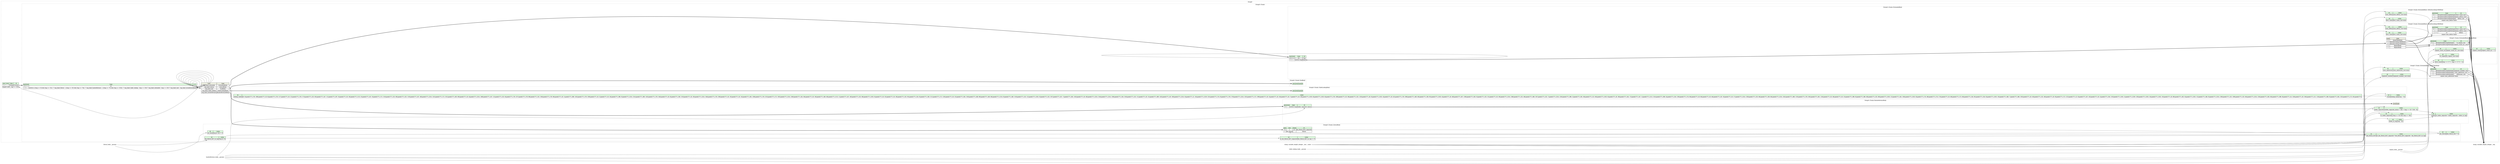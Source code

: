 digraph {
	rankdir=LR;
	node [shape=plaintext];
	subgraph cluster__dcmp_0 {
		label="Dcmp0";
		graph[style=dotted];

		dcmp_0__seq [label=<<TABLE BORDER="0" CELLBORDER="1" CELLSPACING="0">
			<TR><TD BGCOLOR="#E0FFE0">pos</TD><TD BGCOLOR="#E0FFE0">size</TD><TD BGCOLOR="#E0FFE0">type</TD><TD BGCOLOR="#E0FFE0">id</TD></TR>
			<TR><TD PORT="chunks_pos">0</TD><TD PORT="chunks_size">...</TD><TD>Chunk</TD><TD PORT="chunks_type">chunks</TD></TR>
			<TR><TD COLSPAN="4" PORT="chunks__repeat">repeat until _.tag == 255</TD></TR>
		</TABLE>>];
		subgraph cluster__chunk {
			label="Dcmp0::Chunk";
			graph[style=dotted];

			chunk__seq [label=<<TABLE BORDER="0" CELLBORDER="1" CELLSPACING="0">
				<TR><TD BGCOLOR="#E0FFE0">pos</TD><TD BGCOLOR="#E0FFE0">size</TD><TD BGCOLOR="#E0FFE0">type</TD><TD BGCOLOR="#E0FFE0">id</TD></TR>
				<TR><TD PORT="tag_pos">0</TD><TD PORT="tag_size">1</TD><TD>u1</TD><TD PORT="tag_type">tag</TD></TR>
				<TR><TD PORT="body_pos">1</TD><TD PORT="body_size">...</TD><TD>switch (( ((tag &gt;= 0) &amp;&amp; (tag &lt;= 31))  ? :tag_kind_literal : ( ((tag &gt;= 32) &amp;&amp; (tag &lt;= 74))  ? :tag_kind_backreference : ( ((tag &gt;= 75) &amp;&amp; (tag &lt;= 253))  ? :tag_kind_table_lookup : (tag == 254 ? :tag_kind_extended : (tag == 255 ? :tag_kind_end : :tag_kind_invalid))))))</TD><TD PORT="body_type">body</TD></TR>
			</TABLE>>];
chunk__seq_body_switch [label=<<TABLE BORDER="0" CELLBORDER="1" CELLSPACING="0">
	<TR><TD BGCOLOR="#F0F2E4">case</TD><TD BGCOLOR="#F0F2E4">type</TD></TR>
	<TR><TD>:tag_kind_extended</TD><TD PORT="case0">ExtendedBody</TD></TR>
	<TR><TD>:tag_kind_literal</TD><TD PORT="case1">LiteralBody</TD></TR>
	<TR><TD>:tag_kind_end</TD><TD PORT="case2">EndBody</TD></TR>
	<TR><TD>:tag_kind_table_lookup</TD><TD PORT="case3">TableLookupBody</TD></TR>
	<TR><TD>:tag_kind_backreference</TD><TD PORT="case4">BackreferenceBody</TD></TR>
</TABLE>>];
			subgraph cluster__literal_body {
				label="Dcmp0::Chunk::LiteralBody";
				graph[style=dotted];

				literal_body__seq [label=<<TABLE BORDER="0" CELLBORDER="1" CELLSPACING="0">
					<TR><TD BGCOLOR="#E0FFE0">pos</TD><TD BGCOLOR="#E0FFE0">size</TD><TD BGCOLOR="#E0FFE0">type</TD><TD BGCOLOR="#E0FFE0">id</TD></TR>
					<TR><TD PORT="len_literal_div2_separate_pos">0</TD><TD PORT="len_literal_div2_separate_size">1</TD><TD>u1</TD><TD PORT="len_literal_div2_separate_type">len_literal_div2_separate</TD></TR>
					<TR><TD PORT="literal_pos">1</TD><TD PORT="literal_size">len_literal</TD><TD></TD><TD PORT="literal_type">literal</TD></TR>
				</TABLE>>];
				literal_body__inst__do_store [label=<<TABLE BORDER="0" CELLBORDER="1" CELLSPACING="0">
					<TR><TD BGCOLOR="#E0FFE0">id</TD><TD BGCOLOR="#E0FFE0">value</TD></TR>
					<TR><TD>do_store</TD><TD>(tag &amp; 16) != 0</TD></TR>
				</TABLE>>];
				literal_body__inst__len_literal_div2 [label=<<TABLE BORDER="0" CELLBORDER="1" CELLSPACING="0">
					<TR><TD BGCOLOR="#E0FFE0">id</TD><TD BGCOLOR="#E0FFE0">value</TD></TR>
					<TR><TD>len_literal_div2</TD><TD>(is_len_literal_div2_separate ? len_literal_div2_separate : len_literal_div2_in_tag)</TD></TR>
				</TABLE>>];
				literal_body__inst__len_literal [label=<<TABLE BORDER="0" CELLBORDER="1" CELLSPACING="0">
					<TR><TD BGCOLOR="#E0FFE0">id</TD><TD BGCOLOR="#E0FFE0">value</TD></TR>
					<TR><TD>len_literal</TD><TD>(len_literal_div2 * 2)</TD></TR>
				</TABLE>>];
				literal_body__inst__len_literal_div2_in_tag [label=<<TABLE BORDER="0" CELLBORDER="1" CELLSPACING="0">
					<TR><TD BGCOLOR="#E0FFE0">id</TD><TD BGCOLOR="#E0FFE0">value</TD></TR>
					<TR><TD>len_literal_div2_in_tag</TD><TD>(tag &amp; 15)</TD></TR>
				</TABLE>>];
				literal_body__inst__is_len_literal_div2_separate [label=<<TABLE BORDER="0" CELLBORDER="1" CELLSPACING="0">
					<TR><TD BGCOLOR="#E0FFE0">id</TD><TD BGCOLOR="#E0FFE0">value</TD></TR>
					<TR><TD>is_len_literal_div2_separate</TD><TD>len_literal_div2_in_tag == 0</TD></TR>
				</TABLE>>];
			}
			subgraph cluster__backreference_body {
				label="Dcmp0::Chunk::BackreferenceBody";
				graph[style=dotted];

				backreference_body__seq [label=<<TABLE BORDER="0" CELLBORDER="1" CELLSPACING="0">
					<TR><TD BGCOLOR="#E0FFE0">pos</TD><TD BGCOLOR="#E0FFE0">size</TD><TD BGCOLOR="#E0FFE0">type</TD><TD BGCOLOR="#E0FFE0">id</TD></TR>
					<TR><TD PORT="index_separate_minus_pos">0</TD><TD PORT="index_separate_minus_size">...</TD><TD>switch (tag)</TD><TD PORT="index_separate_minus_type">index_separate_minus</TD></TR>
				</TABLE>>];
				backreference_body__inst__is_index_separate [label=<<TABLE BORDER="0" CELLBORDER="1" CELLSPACING="0">
					<TR><TD BGCOLOR="#E0FFE0">id</TD><TD BGCOLOR="#E0FFE0">value</TD></TR>
					<TR><TD>is_index_separate</TD><TD> ((tag &gt;= 32) &amp;&amp; (tag &lt;= 34)) </TD></TR>
				</TABLE>>];
				backreference_body__inst__index_in_tag [label=<<TABLE BORDER="0" CELLBORDER="1" CELLSPACING="0">
					<TR><TD BGCOLOR="#E0FFE0">id</TD><TD BGCOLOR="#E0FFE0">value</TD></TR>
					<TR><TD>index_in_tag</TD><TD>(tag - 35)</TD></TR>
				</TABLE>>];
				backreference_body__inst__index_separate [label=<<TABLE BORDER="0" CELLBORDER="1" CELLSPACING="0">
					<TR><TD BGCOLOR="#E0FFE0">id</TD><TD BGCOLOR="#E0FFE0">value</TD></TR>
					<TR><TD>index_separate</TD><TD>((index_separate_minus + 40) + (tag == 33 ? 256 : 0))</TD></TR>
				</TABLE>>];
				backreference_body__inst__index [label=<<TABLE BORDER="0" CELLBORDER="1" CELLSPACING="0">
					<TR><TD BGCOLOR="#E0FFE0">id</TD><TD BGCOLOR="#E0FFE0">value</TD></TR>
					<TR><TD>index</TD><TD>(is_index_separate ? index_separate : index_in_tag)</TD></TR>
				</TABLE>>];
backreference_body__seq_index_separate_minus_switch [label=<<TABLE BORDER="0" CELLBORDER="1" CELLSPACING="0">
	<TR><TD BGCOLOR="#F0F2E4">case</TD><TD BGCOLOR="#F0F2E4">type</TD></TR>
</TABLE>>];
			}
			subgraph cluster__table_lookup_body {
				label="Dcmp0::Chunk::TableLookupBody";
				graph[style=dotted];

				table_lookup_body__seq [label=<<TABLE BORDER="0" CELLBORDER="1" CELLSPACING="0">
					<TR><TD BGCOLOR="#E0FFE0">pos</TD><TD BGCOLOR="#E0FFE0">size</TD><TD BGCOLOR="#E0FFE0">type</TD><TD BGCOLOR="#E0FFE0">id</TD></TR>
				</TABLE>>];
				table_lookup_body__inst__lookup_table [label=<<TABLE BORDER="0" CELLBORDER="1" CELLSPACING="0">
					<TR><TD BGCOLOR="#E0FFE0">id</TD><TD BGCOLOR="#E0FFE0">value</TD></TR>
					<TR><TD>lookup_table</TD><TD>[[0, 0].pack('C*'), [78, 186].pack('C*'), [0, 8].pack('C*'), [78, 117].pack('C*'), [0, 12].pack('C*'), [78, 173].pack('C*'), [32, 83].pack('C*'), [47, 11].pack('C*'), [97, 0].pack('C*'), [0, 16].pack('C*'), [112, 0].pack('C*'), [47, 0].pack('C*'), [72, 110].pack('C*'), [32, 80].pack('C*'), [32, 110].pack('C*'), [47, 46].pack('C*'), [255, 252].pack('C*'), [72, 231].pack('C*'), [63, 60].pack('C*'), [0, 4].pack('C*'), [255, 248].pack('C*'), [47, 12].pack('C*'), [32, 6].pack('C*'), [78, 237].pack('C*'), [78, 86].pack('C*'), [32, 104].pack('C*'), [78, 94].pack('C*'), [0, 1].pack('C*'), [88, 143].pack('C*'), [79, 239].pack('C*'), [0, 2].pack('C*'), [0, 24].pack('C*'), [96, 0].pack('C*'), [255, 255].pack('C*'), [80, 143].pack('C*'), [78, 144].pack('C*'), [0, 6].pack('C*'), [38, 110].pack('C*'), [0, 20].pack('C*'), [255, 244].pack('C*'), [76, 238].pack('C*'), [0, 10].pack('C*'), [0, 14].pack('C*'), [65, 238].pack('C*'), [76, 223].pack('C*'), [72, 192].pack('C*'), [255, 240].pack('C*'), [45, 64].pack('C*'), [0, 18].pack('C*'), [48, 46].pack('C*'), [112, 1].pack('C*'), [47, 40].pack('C*'), [32, 84].pack('C*'), [103, 0].pack('C*'), [0, 32].pack('C*'), [0, 28].pack('C*'), [32, 95].pack('C*'), [24, 0].pack('C*'), [38, 111].pack('C*'), [72, 120].pack('C*'), [0, 22].pack('C*'), [65, 250].pack('C*'), [48, 60].pack('C*'), [40, 64].pack('C*'), [114, 0].pack('C*'), [40, 110].pack('C*'), [32, 12].pack('C*'), [102, 0].pack('C*'), [32, 107].pack('C*'), [47, 7].pack('C*'), [85, 143].pack('C*'), [0, 40].pack('C*'), [255, 254].pack('C*'), [255, 236].pack('C*'), [34, 216].pack('C*'), [32, 11].pack('C*'), [0, 15].pack('C*'), [89, 143].pack('C*'), [47, 60].pack('C*'), [255, 0].pack('C*'), [1, 24].pack('C*'), [129, 225].pack('C*'), [74, 0].pack('C*'), [78, 176].pack('C*'), [255, 232].pack('C*'), [72, 199].pack('C*'), [0, 3].pack('C*'), [0, 34].pack('C*'), [0, 7].pack('C*'), [0, 26].pack('C*'), [103, 6].pack('C*'), [103, 8].pack('C*'), [78, 249].pack('C*'), [0, 36].pack('C*'), [32, 120].pack('C*'), [8, 0].pack('C*'), [102, 4].pack('C*'), [0, 42].pack('C*'), [78, 208].pack('C*'), [48, 40].pack('C*'), [38, 95].pack('C*'), [103, 4].pack('C*'), [0, 48].pack('C*'), [67, 238].pack('C*'), [63, 0].pack('C*'), [32, 31].pack('C*'), [0, 30].pack('C*'), [255, 246].pack('C*'), [32, 46].pack('C*'), [66, 167].pack('C*'), [32, 7].pack('C*'), [255, 250].pack('C*'), [96, 2].pack('C*'), [61, 64].pack('C*'), [12, 64].pack('C*'), [102, 6].pack('C*'), [0, 38].pack('C*'), [45, 72].pack('C*'), [47, 1].pack('C*'), [112, 255].pack('C*'), [96, 4].pack('C*'), [24, 128].pack('C*'), [74, 64].pack('C*'), [0, 64].pack('C*'), [0, 44].pack('C*'), [47, 8].pack('C*'), [0, 17].pack('C*'), [255, 228].pack('C*'), [33, 64].pack('C*'), [38, 64].pack('C*'), [255, 242].pack('C*'), [66, 110].pack('C*'), [78, 185].pack('C*'), [61, 124].pack('C*'), [0, 56].pack('C*'), [0, 13].pack('C*'), [96, 6].pack('C*'), [66, 46].pack('C*'), [32, 60].pack('C*'), [103, 12].pack('C*'), [45, 104].pack('C*'), [102, 8].pack('C*'), [74, 46].pack('C*'), [74, 174].pack('C*'), [0, 46].pack('C*'), [72, 64].pack('C*'), [34, 95].pack('C*'), [34, 0].pack('C*'), [103, 10].pack('C*'), [48, 7].pack('C*'), [66, 103].pack('C*'), [0, 50].pack('C*'), [32, 40].pack('C*'), [0, 9].pack('C*'), [72, 122].pack('C*'), [2, 0].pack('C*'), [47, 43].pack('C*'), [0, 5].pack('C*'), [34, 110].pack('C*'), [102, 2].pack('C*'), [229, 128].pack('C*'), [103, 14].pack('C*'), [102, 10].pack('C*'), [0, 80].pack('C*'), [62, 0].pack('C*'), [102, 12].pack('C*'), [46, 0].pack('C*'), [255, 238].pack('C*'), [32, 109].pack('C*'), [32, 64].pack('C*'), [255, 224].pack('C*'), [83, 64].pack('C*'), [96, 8].pack('C*'), [4, 128].pack('C*'), [0, 104].pack('C*'), [11, 124].pack('C*'), [68, 0].pack('C*'), [65, 232].pack('C*'), [72, 65].pack('C*')]</TD></TR>
				</TABLE>>];
				table_lookup_body__inst__value [label=<<TABLE BORDER="0" CELLBORDER="1" CELLSPACING="0">
					<TR><TD BGCOLOR="#E0FFE0">id</TD><TD BGCOLOR="#E0FFE0">value</TD></TR>
					<TR><TD>value</TD><TD>lookup_table[(tag - 75)]</TD></TR>
				</TABLE>>];
			}
			subgraph cluster__end_body {
				label="Dcmp0::Chunk::EndBody";
				graph[style=dotted];

				end_body__seq [label=<<TABLE BORDER="0" CELLBORDER="1" CELLSPACING="0">
					<TR><TD BGCOLOR="#E0FFE0">pos</TD><TD BGCOLOR="#E0FFE0">size</TD><TD BGCOLOR="#E0FFE0">type</TD><TD BGCOLOR="#E0FFE0">id</TD></TR>
				</TABLE>>];
			}
			subgraph cluster__extended_body {
				label="Dcmp0::Chunk::ExtendedBody";
				graph[style=dotted];

				extended_body__seq [label=<<TABLE BORDER="0" CELLBORDER="1" CELLSPACING="0">
					<TR><TD BGCOLOR="#E0FFE0">pos</TD><TD BGCOLOR="#E0FFE0">size</TD><TD BGCOLOR="#E0FFE0">type</TD><TD BGCOLOR="#E0FFE0">id</TD></TR>
					<TR><TD PORT="tag_pos">0</TD><TD PORT="tag_size">1</TD><TD>u1</TD><TD PORT="tag_type">tag</TD></TR>
					<TR><TD PORT="body_pos">1</TD><TD PORT="body_size">...</TD><TD>switch (tag)</TD><TD PORT="body_type">body</TD></TR>
				</TABLE>>];
extended_body__seq_body_switch [label=<<TABLE BORDER="0" CELLBORDER="1" CELLSPACING="0">
	<TR><TD BGCOLOR="#F0F2E4">case</TD><TD BGCOLOR="#F0F2E4">type</TD></TR>
	<TR><TD>0</TD><TD PORT="case0">JumpTableBody</TD></TR>
	<TR><TD>4</TD><TD PORT="case1">DeltaEncoding16BitBody</TD></TR>
	<TR><TD>6</TD><TD PORT="case2">DeltaEncoding32BitBody</TD></TR>
	<TR><TD>3</TD><TD PORT="case3">RepeatBody</TD></TR>
	<TR><TD>2</TD><TD PORT="case4">RepeatBody</TD></TR>
</TABLE>>];
				subgraph cluster__jump_table_body {
					label="Dcmp0::Chunk::ExtendedBody::JumpTableBody";
					graph[style=dotted];

					jump_table_body__seq [label=<<TABLE BORDER="0" CELLBORDER="1" CELLSPACING="0">
						<TR><TD BGCOLOR="#E0FFE0">pos</TD><TD BGCOLOR="#E0FFE0">size</TD><TD BGCOLOR="#E0FFE0">type</TD><TD BGCOLOR="#E0FFE0">id</TD></TR>
						<TR><TD PORT="segment_number_raw_pos">0</TD><TD PORT="segment_number_raw_size">...</TD><TD>DcmpVariableLengthInteger</TD><TD PORT="segment_number_raw_type">segment_number_raw</TD></TR>
						<TR><TD PORT="num_addresses_raw_pos">...</TD><TD PORT="num_addresses_raw_size">...</TD><TD>DcmpVariableLengthInteger</TD><TD PORT="num_addresses_raw_type">num_addresses_raw</TD></TR>
						<TR><TD PORT="addresses_raw_pos">...</TD><TD PORT="addresses_raw_size">...</TD><TD>DcmpVariableLengthInteger</TD><TD PORT="addresses_raw_type">addresses_raw</TD></TR>
						<TR><TD COLSPAN="4" PORT="addresses_raw__repeat">repeat num_addresses times</TD></TR>
					</TABLE>>];
					jump_table_body__inst__segment_number [label=<<TABLE BORDER="0" CELLBORDER="1" CELLSPACING="0">
						<TR><TD BGCOLOR="#E0FFE0">id</TD><TD BGCOLOR="#E0FFE0">value</TD></TR>
						<TR><TD>segment_number</TD><TD>segment_number_raw.value</TD></TR>
					</TABLE>>];
					jump_table_body__inst__num_addresses [label=<<TABLE BORDER="0" CELLBORDER="1" CELLSPACING="0">
						<TR><TD BGCOLOR="#E0FFE0">id</TD><TD BGCOLOR="#E0FFE0">value</TD></TR>
						<TR><TD>num_addresses</TD><TD>num_addresses_raw.value</TD></TR>
					</TABLE>>];
				}
				subgraph cluster__repeat_body {
					label="Dcmp0::Chunk::ExtendedBody::RepeatBody";
					graph[style=dotted];

					repeat_body__seq [label=<<TABLE BORDER="0" CELLBORDER="1" CELLSPACING="0">
						<TR><TD BGCOLOR="#E0FFE0">pos</TD><TD BGCOLOR="#E0FFE0">size</TD><TD BGCOLOR="#E0FFE0">type</TD><TD BGCOLOR="#E0FFE0">id</TD></TR>
						<TR><TD PORT="to_repeat_raw_pos">0</TD><TD PORT="to_repeat_raw_size">...</TD><TD>DcmpVariableLengthInteger</TD><TD PORT="to_repeat_raw_type">to_repeat_raw</TD></TR>
						<TR><TD PORT="repeat_count_m1_raw_pos">...</TD><TD PORT="repeat_count_m1_raw_size">...</TD><TD>DcmpVariableLengthInteger</TD><TD PORT="repeat_count_m1_raw_type">repeat_count_m1_raw</TD></TR>
					</TABLE>>];
					repeat_body__inst__byte_count [label=<<TABLE BORDER="0" CELLBORDER="1" CELLSPACING="0">
						<TR><TD BGCOLOR="#E0FFE0">id</TD><TD BGCOLOR="#E0FFE0">value</TD></TR>
						<TR><TD>byte_count</TD><TD>(tag == 2 ? 1 : (tag == 3 ? 2 : -1))</TD></TR>
					</TABLE>>];
					repeat_body__inst__to_repeat [label=<<TABLE BORDER="0" CELLBORDER="1" CELLSPACING="0">
						<TR><TD BGCOLOR="#E0FFE0">id</TD><TD BGCOLOR="#E0FFE0">value</TD></TR>
						<TR><TD>to_repeat</TD><TD>to_repeat_raw.value</TD></TR>
					</TABLE>>];
					repeat_body__inst__repeat_count_m1 [label=<<TABLE BORDER="0" CELLBORDER="1" CELLSPACING="0">
						<TR><TD BGCOLOR="#E0FFE0">id</TD><TD BGCOLOR="#E0FFE0">value</TD></TR>
						<TR><TD>repeat_count_m1</TD><TD>repeat_count_m1_raw.value</TD></TR>
					</TABLE>>];
					repeat_body__inst__repeat_count [label=<<TABLE BORDER="0" CELLBORDER="1" CELLSPACING="0">
						<TR><TD BGCOLOR="#E0FFE0">id</TD><TD BGCOLOR="#E0FFE0">value</TD></TR>
						<TR><TD>repeat_count</TD><TD>(repeat_count_m1 + 1)</TD></TR>
					</TABLE>>];
				}
				subgraph cluster__delta_encoding_16_bit_body {
					label="Dcmp0::Chunk::ExtendedBody::DeltaEncoding16BitBody";
					graph[style=dotted];

					delta_encoding_16_bit_body__seq [label=<<TABLE BORDER="0" CELLBORDER="1" CELLSPACING="0">
						<TR><TD BGCOLOR="#E0FFE0">pos</TD><TD BGCOLOR="#E0FFE0">size</TD><TD BGCOLOR="#E0FFE0">type</TD><TD BGCOLOR="#E0FFE0">id</TD></TR>
						<TR><TD PORT="first_value_raw_pos">0</TD><TD PORT="first_value_raw_size">...</TD><TD>DcmpVariableLengthInteger</TD><TD PORT="first_value_raw_type">first_value_raw</TD></TR>
						<TR><TD PORT="num_deltas_raw_pos">...</TD><TD PORT="num_deltas_raw_size">...</TD><TD>DcmpVariableLengthInteger</TD><TD PORT="num_deltas_raw_type">num_deltas_raw</TD></TR>
						<TR><TD PORT="deltas_pos">...</TD><TD PORT="deltas_size">1</TD><TD>s1</TD><TD PORT="deltas_type">deltas</TD></TR>
						<TR><TD COLSPAN="4" PORT="deltas__repeat">repeat num_deltas times</TD></TR>
					</TABLE>>];
					delta_encoding_16_bit_body__inst__first_value [label=<<TABLE BORDER="0" CELLBORDER="1" CELLSPACING="0">
						<TR><TD BGCOLOR="#E0FFE0">id</TD><TD BGCOLOR="#E0FFE0">value</TD></TR>
						<TR><TD>first_value</TD><TD>first_value_raw.value</TD></TR>
					</TABLE>>];
					delta_encoding_16_bit_body__inst__num_deltas [label=<<TABLE BORDER="0" CELLBORDER="1" CELLSPACING="0">
						<TR><TD BGCOLOR="#E0FFE0">id</TD><TD BGCOLOR="#E0FFE0">value</TD></TR>
						<TR><TD>num_deltas</TD><TD>num_deltas_raw.value</TD></TR>
					</TABLE>>];
				}
				subgraph cluster__delta_encoding_32_bit_body {
					label="Dcmp0::Chunk::ExtendedBody::DeltaEncoding32BitBody";
					graph[style=dotted];

					delta_encoding_32_bit_body__seq [label=<<TABLE BORDER="0" CELLBORDER="1" CELLSPACING="0">
						<TR><TD BGCOLOR="#E0FFE0">pos</TD><TD BGCOLOR="#E0FFE0">size</TD><TD BGCOLOR="#E0FFE0">type</TD><TD BGCOLOR="#E0FFE0">id</TD></TR>
						<TR><TD PORT="first_value_raw_pos">0</TD><TD PORT="first_value_raw_size">...</TD><TD>DcmpVariableLengthInteger</TD><TD PORT="first_value_raw_type">first_value_raw</TD></TR>
						<TR><TD PORT="num_deltas_raw_pos">...</TD><TD PORT="num_deltas_raw_size">...</TD><TD>DcmpVariableLengthInteger</TD><TD PORT="num_deltas_raw_type">num_deltas_raw</TD></TR>
						<TR><TD PORT="deltas_raw_pos">...</TD><TD PORT="deltas_raw_size">...</TD><TD>DcmpVariableLengthInteger</TD><TD PORT="deltas_raw_type">deltas_raw</TD></TR>
						<TR><TD COLSPAN="4" PORT="deltas_raw__repeat">repeat num_deltas times</TD></TR>
					</TABLE>>];
					delta_encoding_32_bit_body__inst__first_value [label=<<TABLE BORDER="0" CELLBORDER="1" CELLSPACING="0">
						<TR><TD BGCOLOR="#E0FFE0">id</TD><TD BGCOLOR="#E0FFE0">value</TD></TR>
						<TR><TD>first_value</TD><TD>first_value_raw.value</TD></TR>
					</TABLE>>];
					delta_encoding_32_bit_body__inst__num_deltas [label=<<TABLE BORDER="0" CELLBORDER="1" CELLSPACING="0">
						<TR><TD BGCOLOR="#E0FFE0">id</TD><TD BGCOLOR="#E0FFE0">value</TD></TR>
						<TR><TD>num_deltas</TD><TD>num_deltas_raw.value</TD></TR>
					</TABLE>>];
				}
			}
		}
	}
	dcmp_0__seq:chunks_type -> chunk__seq [style=bold];
	chunk__seq:tag_type -> dcmp_0__seq:chunks__repeat [color="#404040"];
	chunk__seq:body_type -> chunk__seq_body_switch [style=bold];
	chunk__seq_body_switch:case0 -> extended_body__seq [style=bold];
	chunk__seq_body_switch:case1 -> literal_body__seq [style=bold];
	chunk__seq_body_switch:case2 -> end_body__seq [style=bold];
	chunk__seq_body_switch:case3 -> table_lookup_body__seq [style=bold];
	chunk__seq_body_switch:case4 -> backreference_body__seq [style=bold];
	chunk__seq:tag_type -> chunk__seq:body_type [color="#404040"];
	chunk__seq:tag_type -> chunk__seq:body_type [color="#404040"];
	chunk__seq:tag_type -> chunk__seq:body_type [color="#404040"];
	chunk__seq:tag_type -> chunk__seq:body_type [color="#404040"];
	chunk__seq:tag_type -> chunk__seq:body_type [color="#404040"];
	chunk__seq:tag_type -> chunk__seq:body_type [color="#404040"];
	chunk__seq:tag_type -> chunk__seq:body_type [color="#404040"];
	chunk__seq:tag_type -> chunk__seq:body_type [color="#404040"];
	literal_body__inst__len_literal:len_literal_type -> literal_body__seq:literal_size [color="#404040"];
	literal_body__params:tag_type -> literal_body__inst__do_store [color="#404040"];
	literal_body__inst__is_len_literal_div2_separate:is_len_literal_div2_separate_type -> literal_body__inst__len_literal_div2 [color="#404040"];
	literal_body__seq:len_literal_div2_separate_type -> literal_body__inst__len_literal_div2 [color="#404040"];
	literal_body__inst__len_literal_div2_in_tag:len_literal_div2_in_tag_type -> literal_body__inst__len_literal_div2 [color="#404040"];
	literal_body__inst__len_literal_div2:len_literal_div2_type -> literal_body__inst__len_literal [color="#404040"];
	literal_body__params:tag_type -> literal_body__inst__len_literal_div2_in_tag [color="#404040"];
	literal_body__inst__len_literal_div2_in_tag:len_literal_div2_in_tag_type -> literal_body__inst__is_len_literal_div2_separate [color="#404040"];
	backreference_body__seq:index_separate_minus_type -> backreference_body__seq_index_separate_minus_switch [style=bold];
	backreference_body__params:tag_type -> backreference_body__seq:index_separate_minus_type [color="#404040"];
	backreference_body__params:tag_type -> backreference_body__inst__is_index_separate [color="#404040"];
	backreference_body__params:tag_type -> backreference_body__inst__is_index_separate [color="#404040"];
	backreference_body__params:tag_type -> backreference_body__inst__index_in_tag [color="#404040"];
	backreference_body__seq:index_separate_minus_type -> backreference_body__inst__index_separate [color="#404040"];
	backreference_body__params:tag_type -> backreference_body__inst__index_separate [color="#404040"];
	backreference_body__inst__is_index_separate:is_index_separate_type -> backreference_body__inst__index [color="#404040"];
	backreference_body__inst__index_separate:index_separate_type -> backreference_body__inst__index [color="#404040"];
	backreference_body__inst__index_in_tag:index_in_tag_type -> backreference_body__inst__index [color="#404040"];
	table_lookup_body__inst__lookup_table:lookup_table_type -> table_lookup_body__inst__value [color="#404040"];
	table_lookup_body__params:tag_type -> table_lookup_body__inst__value [color="#404040"];
	extended_body__seq:body_type -> extended_body__seq_body_switch [style=bold];
	extended_body__seq_body_switch:case0 -> jump_table_body__seq [style=bold];
	extended_body__seq_body_switch:case1 -> delta_encoding_16_bit_body__seq [style=bold];
	extended_body__seq_body_switch:case2 -> delta_encoding_32_bit_body__seq [style=bold];
	extended_body__seq_body_switch:case3 -> repeat_body__seq [style=bold];
	extended_body__seq_body_switch:case4 -> repeat_body__seq [style=bold];
	extended_body__seq:tag_type -> extended_body__seq:body_type [color="#404040"];
	jump_table_body__seq:segment_number_raw_type -> dcmp_variable_length_integer__seq [style=bold];
	jump_table_body__seq:num_addresses_raw_type -> dcmp_variable_length_integer__seq [style=bold];
	jump_table_body__seq:addresses_raw_type -> dcmp_variable_length_integer__seq [style=bold];
	jump_table_body__inst__num_addresses:num_addresses_type -> jump_table_body__seq:addresses_raw__repeat [color="#404040"];
	dcmp_variable_length_integer__inst__value:value_type -> jump_table_body__inst__segment_number [color="#404040"];
	dcmp_variable_length_integer__inst__value:value_type -> jump_table_body__inst__num_addresses [color="#404040"];
	repeat_body__seq:to_repeat_raw_type -> dcmp_variable_length_integer__seq [style=bold];
	repeat_body__seq:repeat_count_m1_raw_type -> dcmp_variable_length_integer__seq [style=bold];
	repeat_body__params:tag_type -> repeat_body__inst__byte_count [color="#404040"];
	repeat_body__params:tag_type -> repeat_body__inst__byte_count [color="#404040"];
	dcmp_variable_length_integer__inst__value:value_type -> repeat_body__inst__to_repeat [color="#404040"];
	dcmp_variable_length_integer__inst__value:value_type -> repeat_body__inst__repeat_count_m1 [color="#404040"];
	repeat_body__inst__repeat_count_m1:repeat_count_m1_type -> repeat_body__inst__repeat_count [color="#404040"];
	delta_encoding_16_bit_body__seq:first_value_raw_type -> dcmp_variable_length_integer__seq [style=bold];
	delta_encoding_16_bit_body__seq:num_deltas_raw_type -> dcmp_variable_length_integer__seq [style=bold];
	delta_encoding_16_bit_body__inst__num_deltas:num_deltas_type -> delta_encoding_16_bit_body__seq:deltas__repeat [color="#404040"];
	dcmp_variable_length_integer__inst__value:value_type -> delta_encoding_16_bit_body__inst__first_value [color="#404040"];
	dcmp_variable_length_integer__inst__value:value_type -> delta_encoding_16_bit_body__inst__num_deltas [color="#404040"];
	delta_encoding_32_bit_body__seq:first_value_raw_type -> dcmp_variable_length_integer__seq [style=bold];
	delta_encoding_32_bit_body__seq:num_deltas_raw_type -> dcmp_variable_length_integer__seq [style=bold];
	delta_encoding_32_bit_body__seq:deltas_raw_type -> dcmp_variable_length_integer__seq [style=bold];
	delta_encoding_32_bit_body__inst__num_deltas:num_deltas_type -> delta_encoding_32_bit_body__seq:deltas_raw__repeat [color="#404040"];
	dcmp_variable_length_integer__inst__value:value_type -> delta_encoding_32_bit_body__inst__first_value [color="#404040"];
	dcmp_variable_length_integer__inst__value:value_type -> delta_encoding_32_bit_body__inst__num_deltas [color="#404040"];
}
